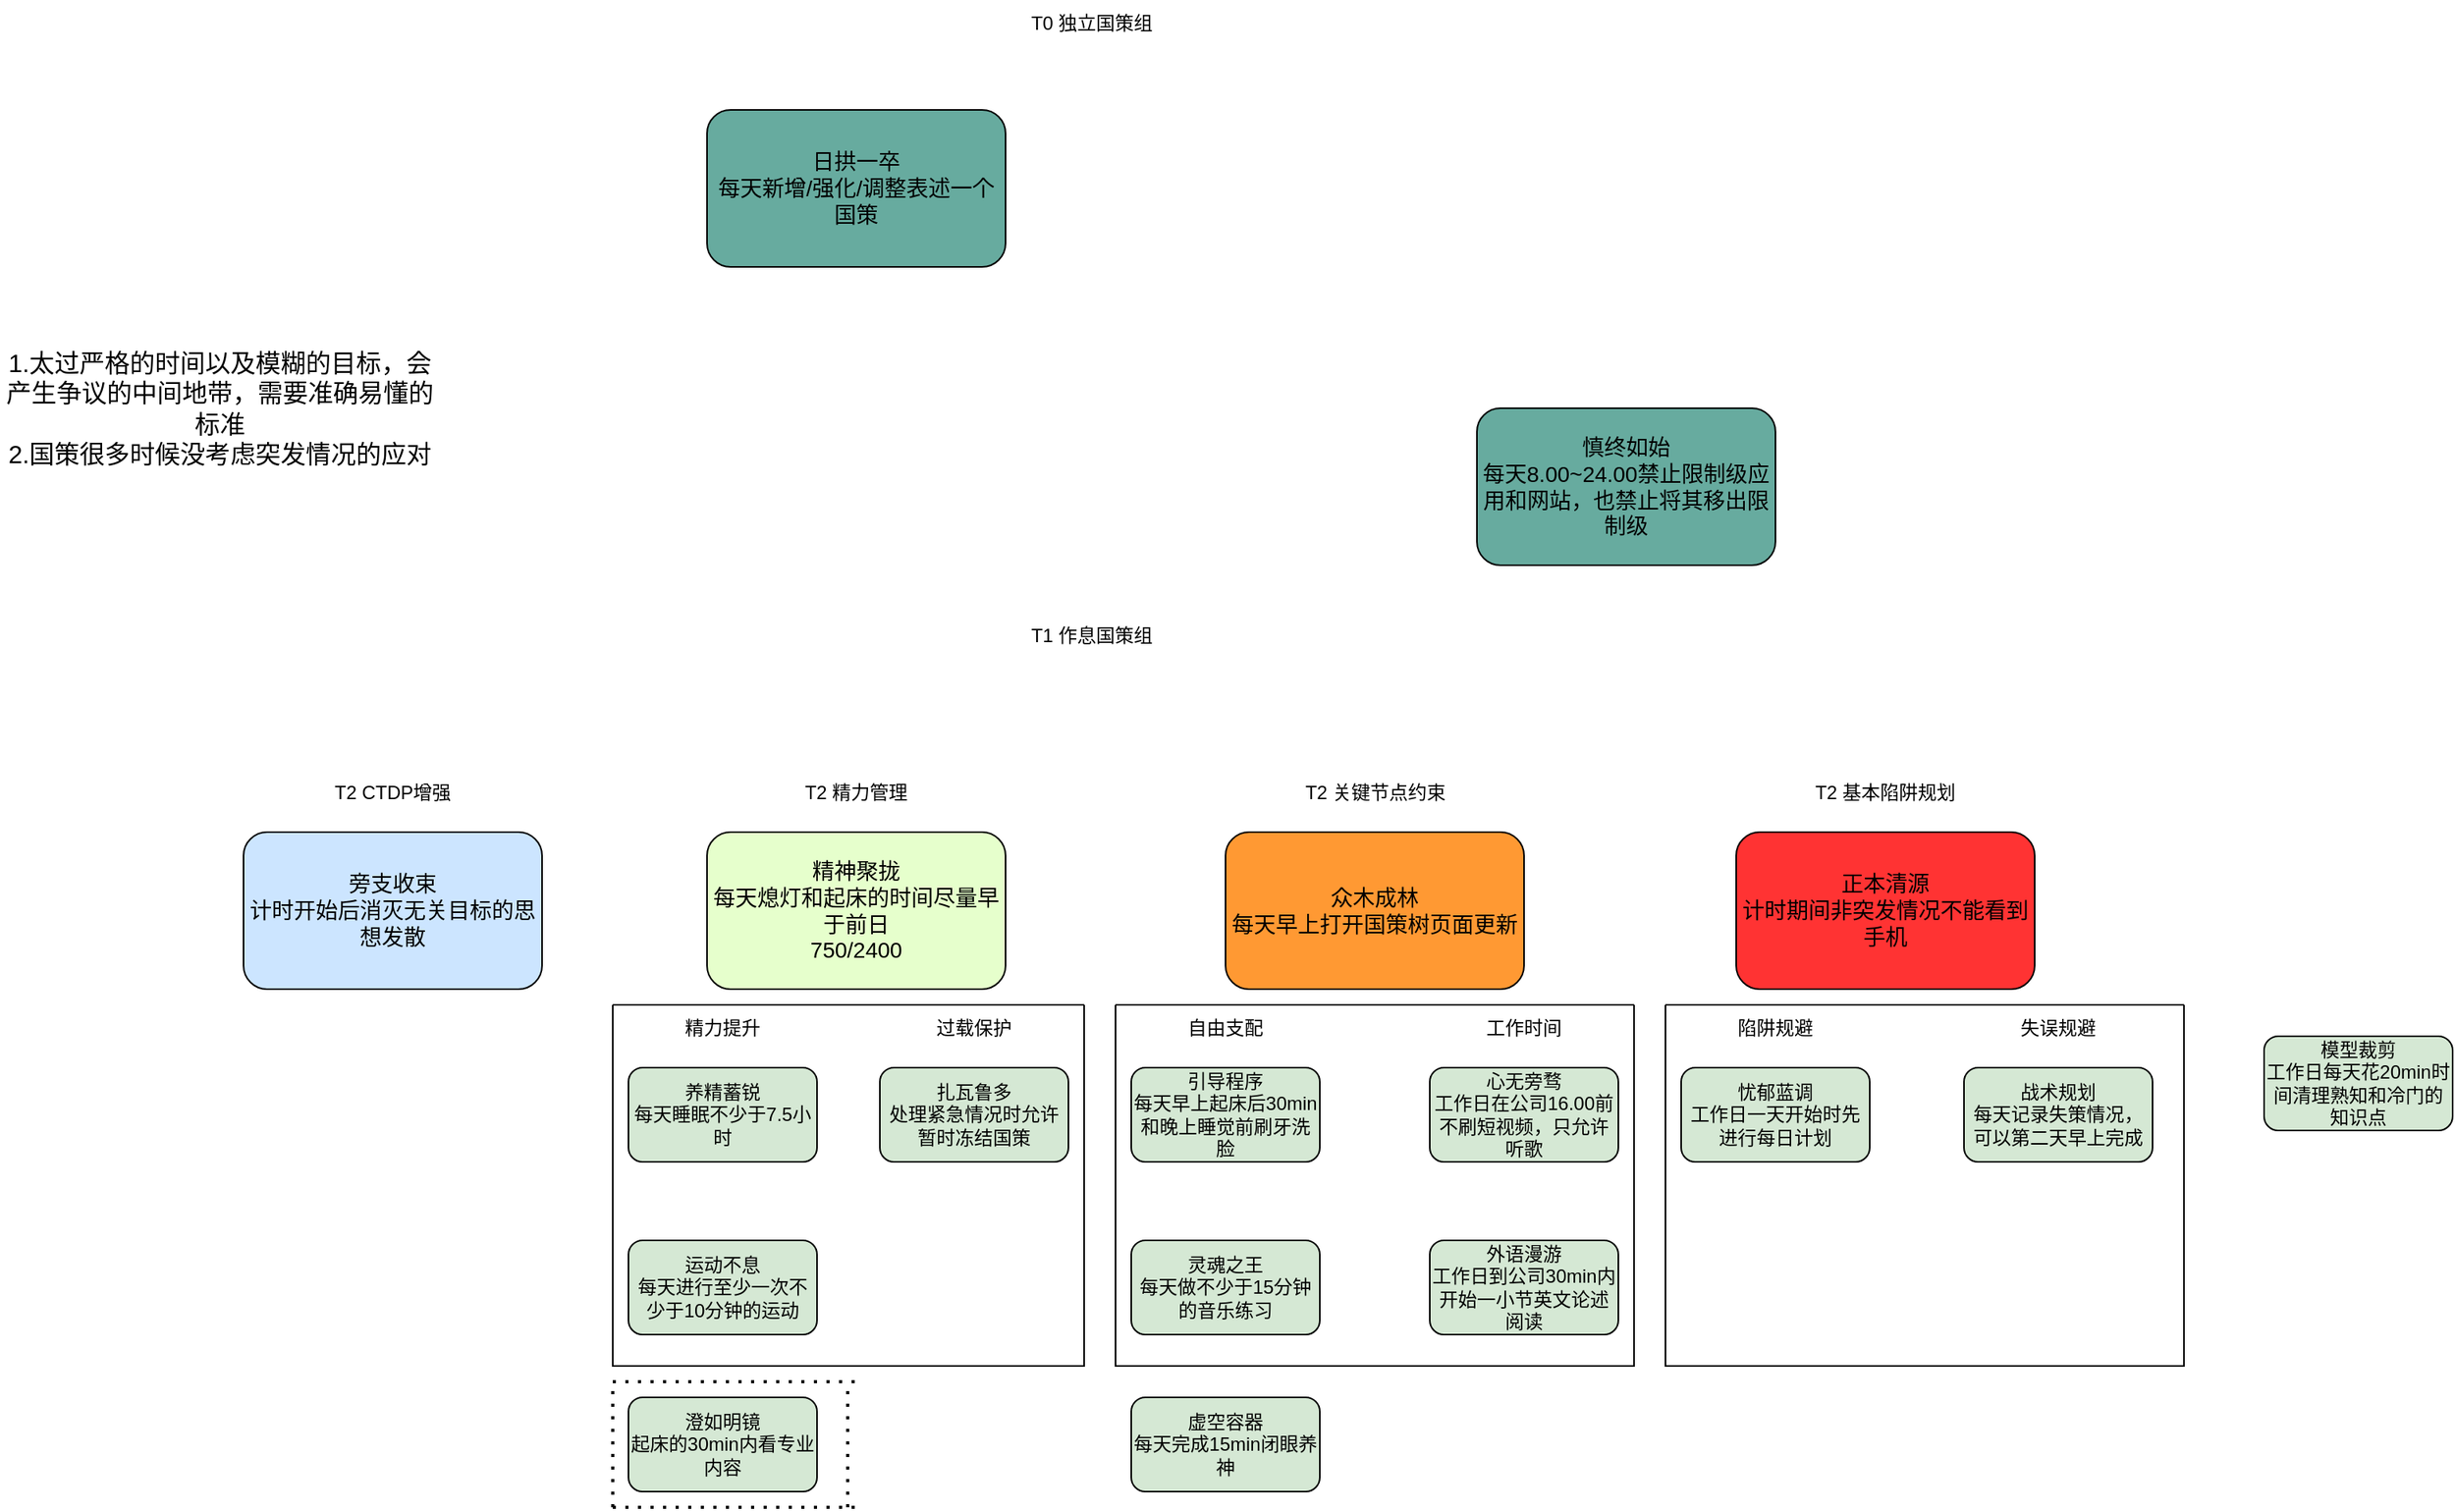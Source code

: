 <mxfile version="28.2.8">
  <diagram name="第 1 页" id="CAHq5wpfGiY69Zr28IA7">
    <mxGraphModel dx="2134" dy="2000" grid="1" gridSize="10" guides="1" tooltips="1" connect="1" arrows="1" fold="1" page="1" pageScale="1" pageWidth="827" pageHeight="1169" math="0" shadow="0">
      <root>
        <mxCell id="0" />
        <mxCell id="1" parent="0" />
        <mxCell id="B1fuLeS9RBR3NKVra5zc-1" value="&lt;font style=&quot;font-size: 14px;&quot;&gt;日拱一卒&lt;br&gt;每天新增/强化/调整表述一个国策&lt;/font&gt;" style="rounded=1;whiteSpace=wrap;html=1;fillColor=#67AB9F;" parent="1" vertex="1">
          <mxGeometry x="190" y="-170" width="190" height="100" as="geometry" />
        </mxCell>
        <mxCell id="B1fuLeS9RBR3NKVra5zc-2" value="扎瓦鲁多&lt;br&gt;处理紧急情况时允许暂时冻结国策" style="rounded=1;whiteSpace=wrap;html=1;fillColor=#D5E8D4;" parent="1" vertex="1">
          <mxGeometry x="300" y="440" width="120" height="60" as="geometry" />
        </mxCell>
        <mxCell id="B1fuLeS9RBR3NKVra5zc-3" value="&lt;br&gt;运动不息&lt;br&gt;每天进行至少一次不少于10分钟的运动&lt;br&gt;&lt;span style=&quot;color: rgba(0, 0, 0, 0); font-family: monospace; font-size: 0px; text-align: start; white-space: nowrap;&quot;&gt;每周进行不少于15分钟的运动%3CmxGraphModel%3E%3Croot%3E%3CmxCell%20id%3D%220%22%2F%3E%3CmxCell%20id%3D%221%22%20parent%3D%220%22%2F%3E%3CmxCell%20id%3D%222%22%20value%3D%22%E6%AF%8F%E5%A4%A9%E6%96%B0%E5%A2%9E%E4%B8%80%E4%B8%AA%E5%9B%BD%E7%AD%96%22%20style%3D%22rounded%3D1%3BwhiteSpace%3Dwrap%3Bhtml%3D1%3B%22%20vertex%3D%221%22%20parent%3D%221%22%3E%3CmxGeometry%20x%3D%22340%22%20y%3D%2220%22%20width%3D%22120%22%20height%3D%2260%22%20as%3D%22geometry%22%2F%3E%3C%2FmxCell%3E%3C%2Froot%3E%3C%2FmxGraphModel%3E每周进行不少于15分钟的运动&lt;/span&gt;" style="rounded=1;whiteSpace=wrap;html=1;fillColor=#D5E8D4;" parent="1" vertex="1">
          <mxGeometry x="140" y="550" width="120" height="60" as="geometry" />
        </mxCell>
        <mxCell id="B1fuLeS9RBR3NKVra5zc-4" value="养精蓄锐&lt;br&gt;每天睡眠不少于7.5小时" style="rounded=1;whiteSpace=wrap;html=1;fillColor=#D5E8D4;" parent="1" vertex="1">
          <mxGeometry x="140" y="440" width="120" height="60" as="geometry" />
        </mxCell>
        <mxCell id="B1fuLeS9RBR3NKVra5zc-5" value="澄如明镜&lt;br&gt;起床的30min内看专业内容" style="rounded=1;whiteSpace=wrap;html=1;fillColor=#D5E8D4;" parent="1" vertex="1">
          <mxGeometry x="140" y="650" width="120" height="60" as="geometry" />
        </mxCell>
        <mxCell id="B1fuLeS9RBR3NKVra5zc-7" value="灵魂之王&lt;br&gt;每天做不少于15分钟的音乐练习" style="rounded=1;whiteSpace=wrap;html=1;fillColor=#D5E8D4;" parent="1" vertex="1">
          <mxGeometry x="460" y="550" width="120" height="60" as="geometry" />
        </mxCell>
        <mxCell id="B1fuLeS9RBR3NKVra5zc-8" value="T2 CTDP增强" style="text;strokeColor=none;align=center;fillColor=none;html=1;verticalAlign=middle;whiteSpace=wrap;rounded=0;" parent="1" vertex="1">
          <mxGeometry x="-50" y="250" width="80" height="30" as="geometry" />
        </mxCell>
        <mxCell id="B1fuLeS9RBR3NKVra5zc-9" value="T2 精力管理" style="text;strokeColor=none;align=center;fillColor=none;html=1;verticalAlign=middle;whiteSpace=wrap;rounded=0;" parent="1" vertex="1">
          <mxGeometry x="245" y="250" width="80" height="30" as="geometry" />
        </mxCell>
        <mxCell id="B1fuLeS9RBR3NKVra5zc-10" value="T2 关键节点约束" style="text;strokeColor=none;align=center;fillColor=none;html=1;verticalAlign=middle;whiteSpace=wrap;rounded=0;" parent="1" vertex="1">
          <mxGeometry x="567.5" y="250" width="95" height="30" as="geometry" />
        </mxCell>
        <mxCell id="B1fuLeS9RBR3NKVra5zc-11" value="过载保护" style="text;strokeColor=none;align=center;fillColor=none;html=1;verticalAlign=middle;whiteSpace=wrap;rounded=0;" parent="1" vertex="1">
          <mxGeometry x="330" y="400" width="60" height="30" as="geometry" />
        </mxCell>
        <mxCell id="B1fuLeS9RBR3NKVra5zc-12" value="精力提升" style="text;strokeColor=none;align=center;fillColor=none;html=1;verticalAlign=middle;whiteSpace=wrap;rounded=0;" parent="1" vertex="1">
          <mxGeometry x="170" y="400" width="60" height="30" as="geometry" />
        </mxCell>
        <mxCell id="B1fuLeS9RBR3NKVra5zc-13" value="T2 基本陷阱规划" style="text;strokeColor=none;align=center;fillColor=none;html=1;verticalAlign=middle;whiteSpace=wrap;rounded=0;" parent="1" vertex="1">
          <mxGeometry x="890" y="250" width="100" height="30" as="geometry" />
        </mxCell>
        <mxCell id="B1fuLeS9RBR3NKVra5zc-15" value="心无旁骛&lt;br&gt;工作日在公司16.00前不刷短视频，只允许听歌" style="rounded=1;whiteSpace=wrap;html=1;fillColor=#D5E8D4;" parent="1" vertex="1">
          <mxGeometry x="650" y="440" width="120" height="60" as="geometry" />
        </mxCell>
        <mxCell id="Ux4uEmjnoSaE70JmKrlA-6" value="自由支配" style="text;strokeColor=none;align=center;fillColor=none;html=1;verticalAlign=middle;whiteSpace=wrap;rounded=0;" parent="1" vertex="1">
          <mxGeometry x="490" y="400" width="60" height="30" as="geometry" />
        </mxCell>
        <mxCell id="Ux4uEmjnoSaE70JmKrlA-7" value="工作时间" style="text;strokeColor=none;align=center;fillColor=none;html=1;verticalAlign=middle;whiteSpace=wrap;rounded=0;" parent="1" vertex="1">
          <mxGeometry x="680" y="400" width="60" height="30" as="geometry" />
        </mxCell>
        <mxCell id="OrBjz5m8nXx1iCDQ5Hq3-1" value="忧郁蓝调&lt;br&gt;工作日一天开始时先进行每日计划" style="rounded=1;whiteSpace=wrap;html=1;fillColor=#D5E8D4;" parent="1" vertex="1">
          <mxGeometry x="810" y="440" width="120" height="60" as="geometry" />
        </mxCell>
        <mxCell id="OrBjz5m8nXx1iCDQ5Hq3-2" value="引导程序&lt;br&gt;每天早上起床后30min和晚上睡觉前刷牙洗脸" style="rounded=1;whiteSpace=wrap;html=1;fillColor=#D5E8D4;" parent="1" vertex="1">
          <mxGeometry x="460" y="440" width="120" height="60" as="geometry" />
        </mxCell>
        <mxCell id="eap-n_OYVToZZWxwlmzg-2" value="陷阱规避" style="text;strokeColor=none;align=center;fillColor=none;html=1;verticalAlign=middle;whiteSpace=wrap;rounded=0;" parent="1" vertex="1">
          <mxGeometry x="840" y="400" width="60" height="30" as="geometry" />
        </mxCell>
        <mxCell id="59g7xkOBhEJ2ZJnalg8H-11" value="&lt;font style=&quot;font-size: 14px;&quot;&gt;旁支收束&lt;br&gt;计时开始后消灭无关目标的思想发散&lt;/font&gt;" style="rounded=1;whiteSpace=wrap;html=1;fillColor=#CCE5FF;" parent="1" vertex="1">
          <mxGeometry x="-105" y="290" width="190" height="100" as="geometry" />
        </mxCell>
        <mxCell id="59g7xkOBhEJ2ZJnalg8H-12" value="&lt;span style=&quot;font-size: 14px;&quot;&gt;众木成林&lt;br&gt;每天早上打开国策树页面更新&lt;/span&gt;" style="rounded=1;whiteSpace=wrap;html=1;fillColor=#FF9933;" parent="1" vertex="1">
          <mxGeometry x="520" y="290" width="190" height="100" as="geometry" />
        </mxCell>
        <mxCell id="59g7xkOBhEJ2ZJnalg8H-13" value="&lt;span style=&quot;font-size: 14px;&quot;&gt;正本清源&lt;br&gt;计时期间非突发情况不能看到手机&lt;/span&gt;" style="rounded=1;whiteSpace=wrap;html=1;fillColor=#FF3333;" parent="1" vertex="1">
          <mxGeometry x="845" y="290" width="190" height="100" as="geometry" />
        </mxCell>
        <mxCell id="59g7xkOBhEJ2ZJnalg8H-14" value="&lt;font style=&quot;font-size: 14px;&quot;&gt;精神聚拢&lt;br&gt;每天熄灯和起床的时间尽量早于前日&lt;br&gt;750/2400&lt;/font&gt;" style="rounded=1;whiteSpace=wrap;html=1;fillColor=#E6FFCC;" parent="1" vertex="1">
          <mxGeometry x="190" y="290" width="190" height="100" as="geometry" />
        </mxCell>
        <mxCell id="FNR3RzIvYv-M7O-Cg0RV-1" value="&lt;font style=&quot;&quot;&gt;&lt;span style=&quot;font-size: 14px;&quot;&gt;慎终如始&lt;/span&gt;&lt;br&gt;&lt;div style=&quot;&quot;&gt;&lt;span style=&quot;font-size: 14px;&quot;&gt;每天8.00~24.00禁止限制级应用和网站，也禁止将其移出限制级&lt;/span&gt;&lt;/div&gt;&lt;/font&gt;" style="rounded=1;whiteSpace=wrap;html=1;fillColor=#67AB9F;" parent="1" vertex="1">
          <mxGeometry x="680" y="20" width="190" height="100" as="geometry" />
        </mxCell>
        <mxCell id="FlsU7catDcET9zgMuJdI-1" value="虚空容器&lt;br&gt;每天完成15min闭眼养神" style="rounded=1;whiteSpace=wrap;html=1;fillColor=#D5E8D4;" parent="1" vertex="1">
          <mxGeometry x="460" y="650" width="120" height="60" as="geometry" />
        </mxCell>
        <mxCell id="bjL2-M4GHaSYIjEmQxFB-3" value="" style="endArrow=none;dashed=1;html=1;dashPattern=1 3;strokeWidth=2;rounded=0;" parent="1" edge="1">
          <mxGeometry width="50" height="50" relative="1" as="geometry">
            <mxPoint x="130" y="640" as="sourcePoint" />
            <mxPoint x="290" y="640" as="targetPoint" />
          </mxGeometry>
        </mxCell>
        <mxCell id="bjL2-M4GHaSYIjEmQxFB-4" value="" style="endArrow=none;dashed=1;html=1;dashPattern=1 3;strokeWidth=2;rounded=0;" parent="1" edge="1">
          <mxGeometry width="50" height="50" relative="1" as="geometry">
            <mxPoint x="279.5" y="720" as="sourcePoint" />
            <mxPoint x="279.5" y="640" as="targetPoint" />
          </mxGeometry>
        </mxCell>
        <mxCell id="bjL2-M4GHaSYIjEmQxFB-5" value="" style="endArrow=none;dashed=1;html=1;dashPattern=1 3;strokeWidth=2;rounded=0;" parent="1" edge="1">
          <mxGeometry width="50" height="50" relative="1" as="geometry">
            <mxPoint x="130" y="720" as="sourcePoint" />
            <mxPoint x="130" y="640" as="targetPoint" />
          </mxGeometry>
        </mxCell>
        <mxCell id="bjL2-M4GHaSYIjEmQxFB-6" value="" style="endArrow=none;dashed=1;html=1;dashPattern=1 3;strokeWidth=2;rounded=0;" parent="1" edge="1">
          <mxGeometry width="50" height="50" relative="1" as="geometry">
            <mxPoint x="130" y="720" as="sourcePoint" />
            <mxPoint x="290" y="720" as="targetPoint" />
          </mxGeometry>
        </mxCell>
        <mxCell id="WST3XxQGmWy1DqQvv_qS-1" value="模型裁剪&lt;br&gt;工作日每天花20min时间清理熟知和冷门的知识点" style="rounded=1;whiteSpace=wrap;html=1;fillColor=#D5E8D4;" parent="1" vertex="1">
          <mxGeometry x="1181" y="420" width="120" height="60" as="geometry" />
        </mxCell>
        <mxCell id="IpGJSZYHcnI9OjIyq8Mq-2" value="T1 作息国策组" style="text;strokeColor=none;align=center;fillColor=none;html=1;verticalAlign=middle;whiteSpace=wrap;rounded=0;" parent="1" vertex="1">
          <mxGeometry x="395" y="150" width="80" height="30" as="geometry" />
        </mxCell>
        <mxCell id="IpGJSZYHcnI9OjIyq8Mq-3" value="T0 独立国策组" style="text;strokeColor=none;align=center;fillColor=none;html=1;verticalAlign=middle;whiteSpace=wrap;rounded=0;" parent="1" vertex="1">
          <mxGeometry x="395" y="-240" width="80" height="30" as="geometry" />
        </mxCell>
        <mxCell id="IpGJSZYHcnI9OjIyq8Mq-6" value="" style="swimlane;startSize=0;" parent="1" vertex="1">
          <mxGeometry x="130" y="400" width="300" height="230" as="geometry" />
        </mxCell>
        <mxCell id="IpGJSZYHcnI9OjIyq8Mq-7" value="" style="swimlane;startSize=0;" parent="1" vertex="1">
          <mxGeometry x="450" y="400" width="330" height="230" as="geometry" />
        </mxCell>
        <mxCell id="zJZYSnoFB1_QMDnHFb8m-1" value="外语漫游&lt;br&gt;工作日到公司30min内开始一小节英文论述阅读" style="rounded=1;whiteSpace=wrap;html=1;fillColor=#D5E8D4;" parent="IpGJSZYHcnI9OjIyq8Mq-7" vertex="1">
          <mxGeometry x="200" y="150" width="120" height="60" as="geometry" />
        </mxCell>
        <mxCell id="IpGJSZYHcnI9OjIyq8Mq-8" value="" style="swimlane;startSize=0;" parent="1" vertex="1">
          <mxGeometry x="800" y="400" width="330" height="230" as="geometry" />
        </mxCell>
        <mxCell id="IpGJSZYHcnI9OjIyq8Mq-4" value="战术规划&lt;br&gt;每天记录失策情况，可以第二天早上完成" style="rounded=1;whiteSpace=wrap;html=1;fillColor=#D5E8D4;" parent="IpGJSZYHcnI9OjIyq8Mq-8" vertex="1">
          <mxGeometry x="190" y="40" width="120" height="60" as="geometry" />
        </mxCell>
        <mxCell id="IpGJSZYHcnI9OjIyq8Mq-1" value="失误规避" style="text;strokeColor=none;align=center;fillColor=none;html=1;verticalAlign=middle;whiteSpace=wrap;rounded=0;" parent="IpGJSZYHcnI9OjIyq8Mq-8" vertex="1">
          <mxGeometry x="220" width="60" height="30" as="geometry" />
        </mxCell>
        <mxCell id="WeB7dDUsKd77LbWdtYlu-1" value="&lt;font size=&quot;3&quot;&gt;1.太过严格的时间以及模糊的目标，会产生争议的中间地带，需要准确易懂的标准&lt;br&gt;2.国策很多时候没考虑突发情况的应对&lt;/font&gt;" style="text;html=1;whiteSpace=wrap;strokeColor=none;fillColor=none;align=center;verticalAlign=middle;rounded=0;" vertex="1" parent="1">
          <mxGeometry x="-260" y="-70" width="280" height="180" as="geometry" />
        </mxCell>
      </root>
    </mxGraphModel>
  </diagram>
</mxfile>
